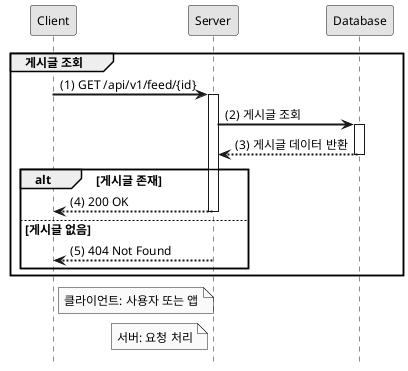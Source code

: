 @startuml
hide footbox
autoactivate on
skinparam monochrome true
skinparam shadowing false
skinparam defaultFontSize 12
skinparam defaultFontName Arial
skinparam sequenceArrowThickness 2

participant "Client" as C
participant "Server" as S
participant "Database" as DB

group 게시글 조회
    autonumber 1 "(0)"
    C -> S: GET /api/v1/feed/{id}
    S -> DB: 게시글 조회
    DB --> S: 게시글 데이터 반환
    alt 게시글 존재
        S --> C: 200 OK
    else 게시글 없음
        S --> C: 404 Not Found
    end
end

note right of C: 클라이언트: 사용자 또는 앱
note left of S: 서버: 요청 처리
@enduml